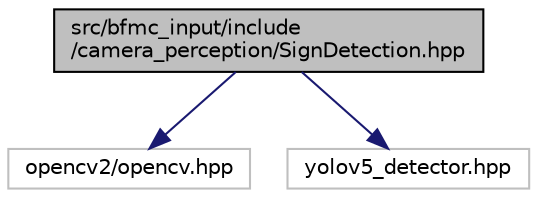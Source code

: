 digraph "src/bfmc_input/include/camera_perception/SignDetection.hpp"
{
 // LATEX_PDF_SIZE
  edge [fontname="Helvetica",fontsize="10",labelfontname="Helvetica",labelfontsize="10"];
  node [fontname="Helvetica",fontsize="10",shape=record];
  Node1 [label="src/bfmc_input/include\l/camera_perception/SignDetection.hpp",height=0.2,width=0.4,color="black", fillcolor="grey75", style="filled", fontcolor="black",tooltip="The header file of the sign detection used in the BFMC 2023."];
  Node1 -> Node2 [color="midnightblue",fontsize="10",style="solid",fontname="Helvetica"];
  Node2 [label="opencv2/opencv.hpp",height=0.2,width=0.4,color="grey75", fillcolor="white", style="filled",tooltip=" "];
  Node1 -> Node3 [color="midnightblue",fontsize="10",style="solid",fontname="Helvetica"];
  Node3 [label="yolov5_detector.hpp",height=0.2,width=0.4,color="grey75", fillcolor="white", style="filled",tooltip=" "];
}
